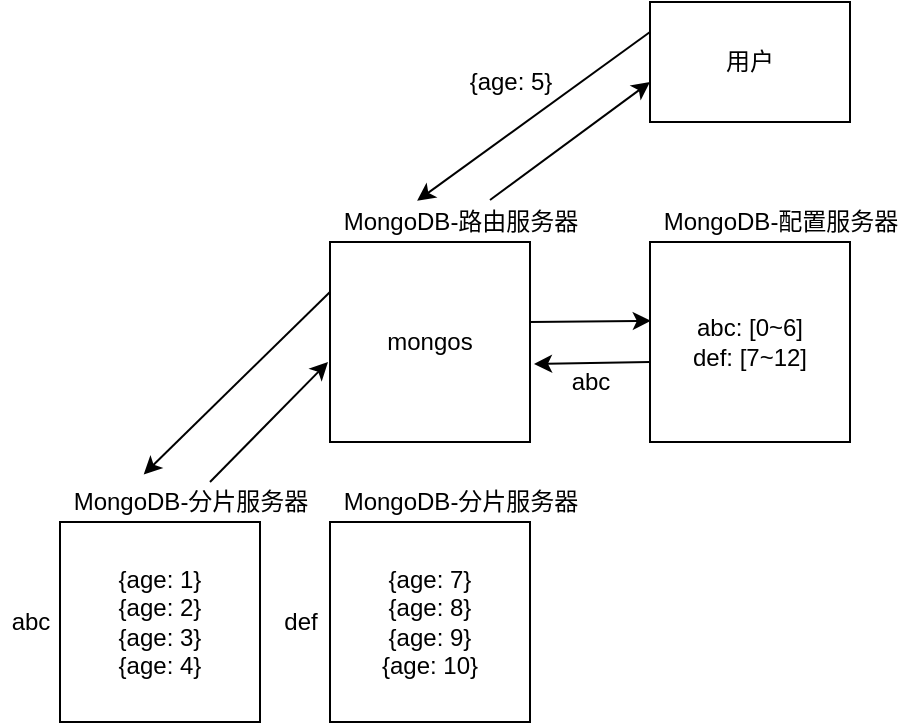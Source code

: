 <mxfile>
    <diagram id="LR1iNaLd-GlgtWGdVRAE" name="Page-1">
        <mxGraphModel dx="689" dy="567" grid="1" gridSize="10" guides="1" tooltips="1" connect="1" arrows="1" fold="1" page="1" pageScale="1" pageWidth="850" pageHeight="1100" math="0" shadow="0">
            <root>
                <mxCell id="0"/>
                <mxCell id="1" parent="0"/>
                <mxCell id="2" value="{age: 1}&lt;br&gt;{age: 2}&lt;br&gt;{age: 3}&lt;br&gt;{age: 4}" style="whiteSpace=wrap;html=1;aspect=fixed;" vertex="1" parent="1">
                    <mxGeometry x="145" y="320" width="100" height="100" as="geometry"/>
                </mxCell>
                <mxCell id="3" value="&lt;span&gt;{age: 7}&lt;/span&gt;&lt;br&gt;&lt;span&gt;{age: 8}&lt;/span&gt;&lt;br&gt;&lt;span&gt;{age: 9}&lt;/span&gt;&lt;br&gt;&lt;span&gt;{age: 10}&lt;/span&gt;" style="whiteSpace=wrap;html=1;aspect=fixed;" vertex="1" parent="1">
                    <mxGeometry x="280" y="320" width="100" height="100" as="geometry"/>
                </mxCell>
                <mxCell id="4" value="abc: [0~6]&lt;br&gt;def: [7~12]" style="whiteSpace=wrap;html=1;aspect=fixed;" vertex="1" parent="1">
                    <mxGeometry x="440" y="180" width="100" height="100" as="geometry"/>
                </mxCell>
                <mxCell id="5" value="mongos" style="whiteSpace=wrap;html=1;aspect=fixed;" vertex="1" parent="1">
                    <mxGeometry x="280" y="180" width="100" height="100" as="geometry"/>
                </mxCell>
                <mxCell id="6" value="用户" style="rounded=0;whiteSpace=wrap;html=1;" vertex="1" parent="1">
                    <mxGeometry x="440" y="60" width="100" height="60" as="geometry"/>
                </mxCell>
                <mxCell id="8" value="MongoDB-分片服务器&lt;br&gt;" style="text;html=1;align=center;verticalAlign=middle;resizable=0;points=[];autosize=1;strokeColor=none;" vertex="1" parent="1">
                    <mxGeometry x="145" y="300" width="130" height="20" as="geometry"/>
                </mxCell>
                <mxCell id="9" value="MongoDB-分片服务器" style="text;html=1;align=center;verticalAlign=middle;resizable=0;points=[];autosize=1;strokeColor=none;" vertex="1" parent="1">
                    <mxGeometry x="280" y="300" width="130" height="20" as="geometry"/>
                </mxCell>
                <mxCell id="10" value="abc" style="text;html=1;align=center;verticalAlign=middle;resizable=0;points=[];autosize=1;strokeColor=none;" vertex="1" parent="1">
                    <mxGeometry x="115" y="360" width="30" height="20" as="geometry"/>
                </mxCell>
                <mxCell id="11" value="def" style="text;html=1;align=center;verticalAlign=middle;resizable=0;points=[];autosize=1;strokeColor=none;" vertex="1" parent="1">
                    <mxGeometry x="250" y="360" width="30" height="20" as="geometry"/>
                </mxCell>
                <mxCell id="12" value="MongoDB-配置服务器" style="text;html=1;align=center;verticalAlign=middle;resizable=0;points=[];autosize=1;strokeColor=none;" vertex="1" parent="1">
                    <mxGeometry x="440" y="160" width="130" height="20" as="geometry"/>
                </mxCell>
                <mxCell id="13" value="MongoDB-路由服务器" style="text;html=1;align=center;verticalAlign=middle;resizable=0;points=[];autosize=1;strokeColor=none;" vertex="1" parent="1">
                    <mxGeometry x="280" y="160" width="130" height="20" as="geometry"/>
                </mxCell>
                <mxCell id="14" value="" style="endArrow=classic;html=1;exitX=0;exitY=0.25;exitDx=0;exitDy=0;entryX=0.335;entryY=-0.03;entryDx=0;entryDy=0;entryPerimeter=0;" edge="1" parent="1" source="6" target="13">
                    <mxGeometry width="50" height="50" relative="1" as="geometry">
                        <mxPoint x="330" y="160" as="sourcePoint"/>
                        <mxPoint x="380" y="110" as="targetPoint"/>
                    </mxGeometry>
                </mxCell>
                <mxCell id="15" value="" style="endArrow=classic;html=1;entryX=0;entryY=0.667;entryDx=0;entryDy=0;entryPerimeter=0;" edge="1" parent="1" target="6">
                    <mxGeometry width="50" height="50" relative="1" as="geometry">
                        <mxPoint x="360" y="159" as="sourcePoint"/>
                        <mxPoint x="440" y="110" as="targetPoint"/>
                    </mxGeometry>
                </mxCell>
                <mxCell id="16" value="{age: 5}" style="text;html=1;align=center;verticalAlign=middle;resizable=0;points=[];autosize=1;strokeColor=none;" vertex="1" parent="1">
                    <mxGeometry x="340" y="90" width="60" height="20" as="geometry"/>
                </mxCell>
                <mxCell id="17" value="" style="endArrow=classic;html=1;entryX=0.004;entryY=0.394;entryDx=0;entryDy=0;entryPerimeter=0;" edge="1" parent="1" target="4">
                    <mxGeometry width="50" height="50" relative="1" as="geometry">
                        <mxPoint x="380" y="220" as="sourcePoint"/>
                        <mxPoint x="430" y="170" as="targetPoint"/>
                    </mxGeometry>
                </mxCell>
                <mxCell id="18" value="" style="endArrow=classic;html=1;entryX=1.02;entryY=0.61;entryDx=0;entryDy=0;entryPerimeter=0;exitX=0;exitY=0.6;exitDx=0;exitDy=0;exitPerimeter=0;" edge="1" parent="1" source="4" target="5">
                    <mxGeometry width="50" height="50" relative="1" as="geometry">
                        <mxPoint x="390" y="230" as="sourcePoint"/>
                        <mxPoint x="450.4" y="229.4" as="targetPoint"/>
                    </mxGeometry>
                </mxCell>
                <mxCell id="19" value="abc&lt;br&gt;" style="text;html=1;align=center;verticalAlign=middle;resizable=0;points=[];autosize=1;strokeColor=none;" vertex="1" parent="1">
                    <mxGeometry x="395" y="240" width="30" height="20" as="geometry"/>
                </mxCell>
                <mxCell id="20" value="" style="endArrow=classic;html=1;entryX=0.322;entryY=-0.19;entryDx=0;entryDy=0;entryPerimeter=0;exitX=0;exitY=0.25;exitDx=0;exitDy=0;" edge="1" parent="1" source="5" target="8">
                    <mxGeometry width="50" height="50" relative="1" as="geometry">
                        <mxPoint x="390" y="230" as="sourcePoint"/>
                        <mxPoint x="450.4" y="229.4" as="targetPoint"/>
                    </mxGeometry>
                </mxCell>
                <mxCell id="21" value="" style="endArrow=classic;html=1;" edge="1" parent="1">
                    <mxGeometry width="50" height="50" relative="1" as="geometry">
                        <mxPoint x="220" y="300" as="sourcePoint"/>
                        <mxPoint x="279" y="240" as="targetPoint"/>
                    </mxGeometry>
                </mxCell>
            </root>
        </mxGraphModel>
    </diagram>
</mxfile>